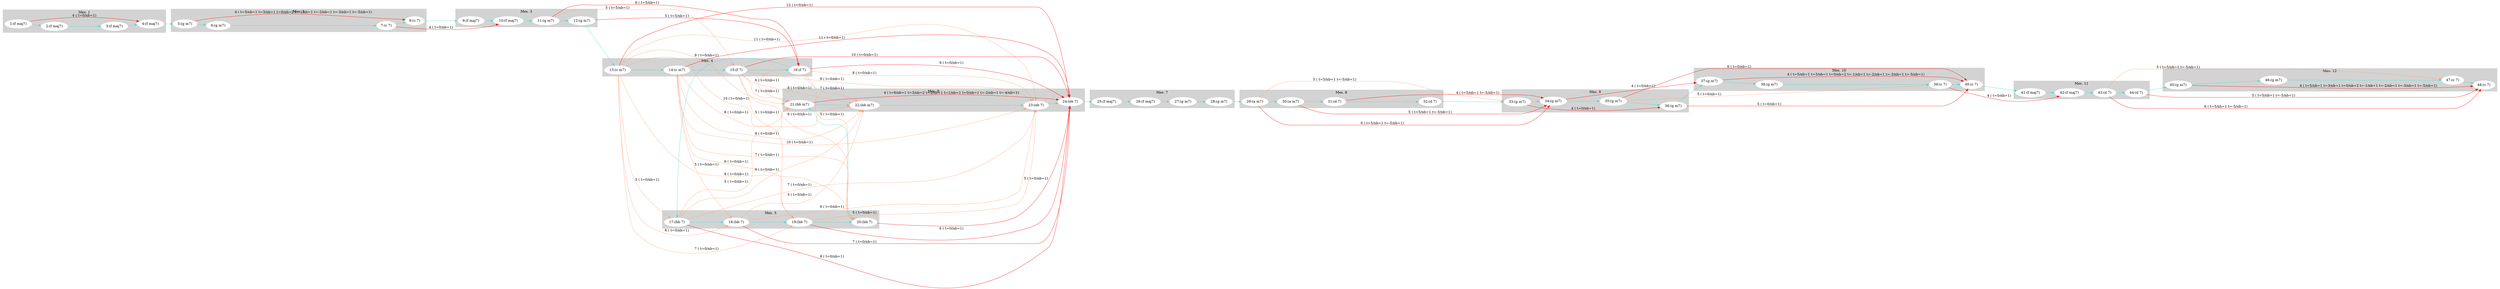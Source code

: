 digraph G { 
rankdir=LR 
subgraph cluster0 {
node [style=filled,color=white];
style=filled;
color=lightgrey;
"1:(f maj7)"; 
"2:(f maj7)"; 
"3:(f maj7)"; 
"4:(f maj7)"; 
label = "Mes. 1"
}
subgraph cluster4 {
node [style=filled,color=white];
style=filled;
color=lightgrey;
"5:(g m7)"; 
"6:(g m7)"; 
"7:(c 7)"; 
"8:(c 7)"; 
label = "Mes. 2"
}
subgraph cluster8 {
node [style=filled,color=white];
style=filled;
color=lightgrey;
"9:(f maj7)"; 
"10:(f maj7)"; 
"11:(g m7)"; 
"12:(g m7)"; 
label = "Mes. 3"
}
subgraph cluster12 {
node [style=filled,color=white];
style=filled;
color=lightgrey;
"13:(c m7)"; 
"14:(c m7)"; 
"15:(f 7)"; 
"16:(f 7)"; 
label = "Mes. 4"
}
subgraph cluster16 {
node [style=filled,color=white];
style=filled;
color=lightgrey;
"17:(bb 7)"; 
"18:(bb 7)"; 
"19:(bb 7)"; 
"20:(bb 7)"; 
label = "Mes. 5"
}
subgraph cluster20 {
node [style=filled,color=white];
style=filled;
color=lightgrey;
"21:(bb m7)"; 
"22:(bb m7)"; 
"23:(eb 7)"; 
"24:(eb 7)"; 
label = "Mes. 6"
}
subgraph cluster24 {
node [style=filled,color=white];
style=filled;
color=lightgrey;
"25:(f maj7)"; 
"26:(f maj7)"; 
"27:(g m7)"; 
"28:(g m7)"; 
label = "Mes. 7"
}
subgraph cluster28 {
node [style=filled,color=white];
style=filled;
color=lightgrey;
"29:(a m7)"; 
"30:(a m7)"; 
"31:(d 7)"; 
"32:(d 7)"; 
label = "Mes. 8"
}
subgraph cluster32 {
node [style=filled,color=white];
style=filled;
color=lightgrey;
"33:(g m7)"; 
"34:(g m7)"; 
"35:(g m7)"; 
"36:(g m7)"; 
label = "Mes. 9"
}
subgraph cluster36 {
node [style=filled,color=white];
style=filled;
color=lightgrey;
"37:(g m7)"; 
"38:(g m7)"; 
"39:(c 7)"; 
"40:(c 7)"; 
label = "Mes. 10"
}
subgraph cluster40 {
node [style=filled,color=white];
style=filled;
color=lightgrey;
"41:(f maj7)"; 
"42:(f maj7)"; 
"43:(d 7)"; 
"44:(d 7)"; 
label = "Mes. 11"
}
subgraph cluster44 {
node [style=filled,color=white];
style=filled;
color=lightgrey;
"45:(g m7)"; 
"46:(g m7)"; 
"47:(c 7)"; 
"48:(c 7)"; 
label = "Mes. 12"
}
"1:(f maj7)" -> "2:(f maj7)" [color="turquoise", constraint=true];
"2:(f maj7)" -> "3:(f maj7)" [color="turquoise", constraint=true];
"3:(f maj7)" -> "4:(f maj7)" [color="turquoise", constraint=true];
"4:(f maj7)" -> "5:(g m7)" [color="turquoise", constraint=true];
"5:(g m7)" -> "6:(g m7)" [color="turquoise", constraint=true];
"6:(g m7)" -> "7:(c 7)" [color="turquoise", constraint=true];
"7:(c 7)" -> "8:(c 7)" [color="turquoise", constraint=true];
"8:(c 7)" -> "9:(f maj7)" [color="turquoise", constraint=true];
"9:(f maj7)" -> "10:(f maj7)" [color="turquoise", constraint=true];
"10:(f maj7)" -> "11:(g m7)" [color="turquoise", constraint=true];
"11:(g m7)" -> "12:(g m7)" [color="turquoise", constraint=true];
"12:(g m7)" -> "13:(c m7)" [color="turquoise", constraint=true];
"13:(c m7)" -> "14:(c m7)" [color="turquoise", constraint=true];
"14:(c m7)" -> "15:(f 7)" [color="turquoise", constraint=true];
"15:(f 7)" -> "16:(f 7)" [color="turquoise", constraint=true];
"16:(f 7)" -> "17:(bb 7)" [color="turquoise", constraint=true];
"17:(bb 7)" -> "18:(bb 7)" [color="turquoise", constraint=true];
"18:(bb 7)" -> "19:(bb 7)" [color="turquoise", constraint=true];
"19:(bb 7)" -> "20:(bb 7)" [color="turquoise", constraint=true];
"20:(bb 7)" -> "21:(bb m7)" [color="turquoise", constraint=true];
"21:(bb m7)" -> "22:(bb m7)" [color="turquoise", constraint=true];
"22:(bb m7)" -> "23:(eb 7)" [color="turquoise", constraint=true];
"23:(eb 7)" -> "24:(eb 7)" [color="turquoise", constraint=true];
"24:(eb 7)" -> "25:(f maj7)" [color="turquoise", constraint=true];
"25:(f maj7)" -> "26:(f maj7)" [color="turquoise", constraint=true];
"26:(f maj7)" -> "27:(g m7)" [color="turquoise", constraint=true];
"27:(g m7)" -> "28:(g m7)" [color="turquoise", constraint=true];
"28:(g m7)" -> "29:(a m7)" [color="turquoise", constraint=true];
"29:(a m7)" -> "30:(a m7)" [color="turquoise", constraint=true];
"30:(a m7)" -> "31:(d 7)" [color="turquoise", constraint=true];
"31:(d 7)" -> "32:(d 7)" [color="turquoise", constraint=true];
"32:(d 7)" -> "33:(g m7)" [color="turquoise", constraint=true];
"33:(g m7)" -> "34:(g m7)" [color="turquoise", constraint=true];
"34:(g m7)" -> "35:(g m7)" [color="turquoise", constraint=true];
"35:(g m7)" -> "36:(g m7)" [color="turquoise", constraint=true];
"36:(g m7)" -> "37:(g m7)" [color="turquoise", constraint=true];
"37:(g m7)" -> "38:(g m7)" [color="turquoise", constraint=true];
"38:(g m7)" -> "39:(c 7)" [color="turquoise", constraint=true];
"39:(c 7)" -> "40:(c 7)" [color="turquoise", constraint=true];
"40:(c 7)" -> "41:(f maj7)" [color="turquoise", constraint=true];
"41:(f maj7)" -> "42:(f maj7)" [color="turquoise", constraint=true];
"42:(f maj7)" -> "43:(d 7)" [color="turquoise", constraint=true];
"43:(d 7)" -> "44:(d 7)" [color="turquoise", constraint=true];
"44:(d 7)" -> "45:(g m7)" [color="turquoise", constraint=true];
"45:(g m7)" -> "46:(g m7)" [color="turquoise", constraint=true];
"46:(g m7)" -> "47:(c 7)" [color="turquoise", constraint=true];
"47:(c 7)" -> "48:(c 7)" [color="turquoise", constraint=true];
"1:(f maj7)" -> "4:(f maj7)" [label="4 ( t=0/nb=1)" , color="red", constraint=true];
"5:(g m7)" -> "8:(c 7)" [label="4 ( t=5/nb=1 t=3/nb=1 t=0/nb=2 t=-1/nb=1 t=-2/nb=1 t=-3/nb=1 t=-5/nb=1)" , color="red", constraint=true];
"7:(c 7)" -> "10:(f maj7)" [label="4 ( t=0/nb=1)" , color="red", constraint=true];
"11:(g m7)" -> "16:(f 7)" [label="6 ( t=5/nb=1)" , color="red", constraint=true];
"11:(g m7)" -> "15:(f 7)" [label="5 ( t=5/nb=1)" , color="lightsalmon", constraint=true];
"12:(g m7)" -> "16:(f 7)" [label="5 ( t=5/nb=1)" , color="red", constraint=true];
"13:(c m7)" -> "24:(eb 7)" [label="12 ( t=0/nb=1)" , color="red", constraint=true];
"13:(c m7)" -> "17:(bb 7)" [label="5 ( t=0/nb=1)" , color="lightsalmon", constraint=true];
"13:(c m7)" -> "18:(bb 7)" [label="6 ( t=0/nb=1)" , color="lightsalmon", constraint=true];
"13:(c m7)" -> "19:(bb 7)" [label="7 ( t=0/nb=1)" , color="lightsalmon", constraint=true];
"13:(c m7)" -> "20:(bb 7)" [label="8 ( t=0/nb=1)" , color="lightsalmon", constraint=true];
"13:(c m7)" -> "21:(bb m7)" [label="9 ( t=0/nb=1)" , color="lightsalmon", constraint=true];
"13:(c m7)" -> "22:(bb m7)" [label="10 ( t=0/nb=1)" , color="lightsalmon", constraint=true];
"13:(c m7)" -> "23:(eb 7)" [label="11 ( t=0/nb=1)" , color="lightsalmon", constraint=true];
"14:(c m7)" -> "24:(eb 7)" [label="11 ( t=0/nb=1)" , color="red", constraint=true];
"14:(c m7)" -> "18:(bb 7)" [label="5 ( t=0/nb=1)" , color="lightsalmon", constraint=true];
"14:(c m7)" -> "19:(bb 7)" [label="6 ( t=0/nb=1)" , color="lightsalmon", constraint=true];
"14:(c m7)" -> "20:(bb 7)" [label="7 ( t=0/nb=1)" , color="lightsalmon", constraint=true];
"14:(c m7)" -> "21:(bb m7)" [label="8 ( t=0/nb=1)" , color="lightsalmon", constraint=true];
"14:(c m7)" -> "22:(bb m7)" [label="9 ( t=0/nb=1)" , color="lightsalmon", constraint=true];
"14:(c m7)" -> "23:(eb 7)" [label="10 ( t=0/nb=1)" , color="lightsalmon", constraint=true];
"15:(f 7)" -> "24:(eb 7)" [label="10 ( t=0/nb=1)" , color="red", constraint=true];
"15:(f 7)" -> "19:(bb 7)" [label="5 ( t=0/nb=1)" , color="lightsalmon", constraint=true];
"15:(f 7)" -> "20:(bb 7)" [label="6 ( t=0/nb=1)" , color="lightsalmon", constraint=true];
"15:(f 7)" -> "21:(bb m7)" [label="7 ( t=0/nb=1)" , color="lightsalmon", constraint=true];
"15:(f 7)" -> "22:(bb m7)" [label="8 ( t=0/nb=1)" , color="lightsalmon", constraint=true];
"15:(f 7)" -> "23:(eb 7)" [label="9 ( t=0/nb=1)" , color="lightsalmon", constraint=true];
"16:(f 7)" -> "24:(eb 7)" [label="9 ( t=0/nb=1)" , color="red", constraint=true];
"16:(f 7)" -> "20:(bb 7)" [label="5 ( t=0/nb=1)" , color="lightsalmon", constraint=true];
"16:(f 7)" -> "21:(bb m7)" [label="6 ( t=0/nb=1)" , color="lightsalmon", constraint=true];
"16:(f 7)" -> "22:(bb m7)" [label="7 ( t=0/nb=1)" , color="lightsalmon", constraint=true];
"16:(f 7)" -> "23:(eb 7)" [label="8 ( t=0/nb=1)" , color="lightsalmon", constraint=true];
"17:(bb 7)" -> "24:(eb 7)" [label="8 ( t=0/nb=1)" , color="red", constraint=true];
"17:(bb 7)" -> "21:(bb m7)" [label="5 ( t=0/nb=1)" , color="lightsalmon", constraint=true];
"17:(bb 7)" -> "22:(bb m7)" [label="6 ( t=0/nb=1)" , color="lightsalmon", constraint=true];
"17:(bb 7)" -> "23:(eb 7)" [label="7 ( t=0/nb=1)" , color="lightsalmon", constraint=true];
"18:(bb 7)" -> "24:(eb 7)" [label="7 ( t=0/nb=1)" , color="red", constraint=true];
"18:(bb 7)" -> "22:(bb m7)" [label="5 ( t=0/nb=1)" , color="lightsalmon", constraint=true];
"18:(bb 7)" -> "23:(eb 7)" [label="6 ( t=0/nb=1)" , color="lightsalmon", constraint=true];
"19:(bb 7)" -> "24:(eb 7)" [label="6 ( t=0/nb=1)" , color="red", constraint=true];
"19:(bb 7)" -> "23:(eb 7)" [label="5 ( t=0/nb=1)" , color="lightsalmon", constraint=true];
"20:(bb 7)" -> "24:(eb 7)" [label="5 ( t=0/nb=1)" , color="red", constraint=true];
"21:(bb m7)" -> "24:(eb 7)" [label="4 ( t=6/nb=1 t=3/nb=2 t=2/nb=1 t=1/nb=1 t=0/nb=1 t=-2/nb=1 t=-4/nb=1)" , color="red", constraint=true];
"29:(a m7)" -> "34:(g m7)" [label="6 ( t=5/nb=1 t=-5/nb=1)" , color="red", constraint=true];
"29:(a m7)" -> "33:(g m7)" [label="5 ( t=5/nb=1 t=-5/nb=1)" , color="lightsalmon", constraint=true];
"30:(a m7)" -> "34:(g m7)" [label="5 ( t=5/nb=1 t=-5/nb=1)" , color="red", constraint=true];
"31:(d 7)" -> "34:(g m7)" [label="4 ( t=5/nb=1 t=-5/nb=1)" , color="red", constraint=true];
"33:(g m7)" -> "36:(g m7)" [label="4 ( t=0/nb=1)" , color="red", constraint=true];
"34:(g m7)" -> "37:(g m7)" [label="4 ( t=0/nb=1)" , color="red", constraint=true];
"35:(g m7)" -> "40:(c 7)" [label="6 ( t=0/nb=1)" , color="red", constraint=true];
"35:(g m7)" -> "39:(c 7)" [label="5 ( t=0/nb=1)" , color="lightsalmon", constraint=true];
"36:(g m7)" -> "40:(c 7)" [label="5 ( t=0/nb=1)" , color="red", constraint=true];
"37:(g m7)" -> "40:(c 7)" [label="4 ( t=5/nb=1 t=3/nb=1 t=0/nb=2 t=-1/nb=1 t=-2/nb=1 t=-3/nb=1 t=-5/nb=1)" , color="red", constraint=true];
"39:(c 7)" -> "42:(f maj7)" [label="4 ( t=0/nb=1)" , color="red", constraint=true];
"43:(d 7)" -> "48:(c 7)" [label="6 ( t=5/nb=1 t=-5/nb=1)" , color="red", constraint=true];
"43:(d 7)" -> "47:(c 7)" [label="5 ( t=5/nb=1 t=-5/nb=1)" , color="lightsalmon", constraint=true];
"44:(d 7)" -> "48:(c 7)" [label="5 ( t=5/nb=1 t=-5/nb=1)" , color="red", constraint=true];
"45:(g m7)" -> "48:(c 7)" [label="4 ( t=5/nb=1 t=3/nb=1 t=0/nb=2 t=-1/nb=1 t=-2/nb=1 t=-3/nb=1 t=-5/nb=1)" , color="red", constraint=true];
}